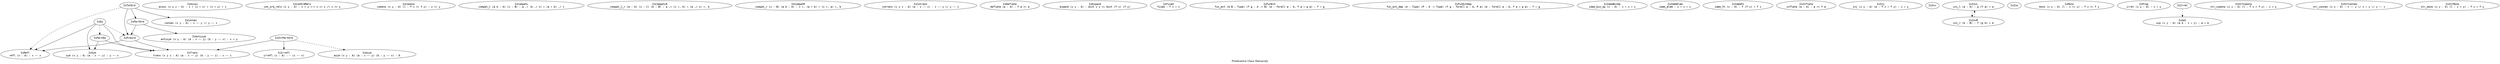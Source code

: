 digraph Is {
  label = "Predicative Class Hierarchy"

  node [fontname = monospace]

  IsAntisym [label = "\N\nantisym (x y : A) (a : x ~~ y) (b : y ~~ x) : x = y"]
  IsAssoc [label = "\N\nassoc (x y z : A) : x + (y + z) = (x + y) + z"]
  IsAsym [label = "\N\nasym (x y : A) (a : x ~~ y) (b : y ~~ x) : 0"]
  IsCohOrdRels [label = "\N\ncoh_ord_rels (x y : A) : x < y <-> x <= y /\\ x <> y"]
  IsComono [label = "\N\ncomono (x y : A) (l : f x <= f y) : x <= y"]
  IsCompatL [label = "\N\ncompat_l (a b : A) (x : B) : a ,+ (b ,+ x) = (a + b) ,+ x"]
  IsCompatLR [label = "\N\ncompat_l_r (a : A) (x : C) (b : B) : a ,+ (x +, b) = (a ,+ x) +, b"]
  IsCompatR [label = "\N\ncompat_r (x : B) (a b : A) : x +, (a + b) = (x +, a) +, b"]
  IsConnex [label = "\N\nconnex (x y : A) : x ~~ y \\/ y ~~ x"]
  IsCotrans [label = "\N\ncotrans (x y z : A) (a : x ~~ z) : x ~~ y \\/ y ~~ z"]
  IsDeflate [label = "\N\ndeflate (a : A) : f a <= a"]
  IsEq [label = "\N"]
  IsExpand [label = "\N\ncontract (x y : A) : dist (f x) (f y) <= dist x y"]
  IsExpand [label = "\N\nexpand (x y : A) : dist x y <= dist (f x) (f y)"]
  IsFixed [label = "\N\nfixed : f x = x"]
  IsFunExt [label = "\N\nfun_ext (A B : Type) (f g : A -> B) (e : forall a : A, f a = g a) : f = g"]
  IsFunExtDep [label = "\N\nfun_ext_dep (A : Type) (P : A -> Type) (f g : forall a : A, P a) (e : forall a : A, f a = g a) : f = g"]
  IsIdemBinOp [label = "\N\nidem_bin_op (x : A) : x + x = x"]
  IsIdemElem [label = "\N\nidem_elem : x + x = x"]
  IsIdemFn [label = "\N\nidem_fn (x : A) : f (f x) = f x"]
  IsInflate [label = "\N\ninflate (a : A) : a <= f a"]
  IsInj [label = "\N\ninj (x y : A) (e : f x = f y) : x = y"]
  IsInv [label = "\N"]
  IsInvL [label = "\N\ninv_l (a : A) : g (f a) = a"]
  IsInvR [label = "\N\ninv_r (b : B) : f (g b) = b"]
  IsIrrefl [label = "\N\nirrefl (x : A) : ~ (x ~~ x)"]
  IsIso [label = "\N"]
  IsMono [label = "\N\nmono (x y : A) (l : x <= y) : f x <= f y"]
  IsPartEq [label = "\N"]
  IsPartOrd [label = "\N"]
  IsPreord [label = "\N"]
  IsProp [label = "\N\nirrel (x y : A) : x = y"]
  IsRefl [label = "\N\nrefl (x : A) : x ~~ x"]
  IsSet [label = "\N\nuip (x y : A) (a b : x = y) : a = b"]
  IsStrComono [label = "\N\nstr_comono (x y : A) (l : f x < f y) : x < y"]
  IsStrConnex [label = "\N\nstr_connex (x y : A) : x ~~ y \\/ x = y \\/ y ~~ x"]
  IsStrMono [label = "\N\nstr_mono (x y : A) (l : x < y) : f x < f y"]
  IsSym [label = "\N\nsym (x y : A) (a : x ~~ y) : y ~~ x"]
  IsTotOrd [label = "\N"]
  IsTrans [label = "\N\ntrans (x y z : A) (a : x ~~ y) (b : y ~~ z) : x ~~ z"]

  // Superclasses and Substructures

  edge [style = solid]

  // This Library

  IsEq -> IsRefl
  IsEq -> IsSym
  IsEq -> IsTrans
  IsPartEq -> IsSym
  IsPartEq -> IsTrans
  IsPartOrd -> IsAntisym
  IsPartOrd -> IsPreord
  IsPreord -> IsRefl
  IsPreord -> IsTrans
  IsStrPartOrd -> IsIrrefl
  IsStrPartOrd -> IsTrans
  IsTotOrd -> IsConnex
  IsTotOrd -> IsPartOrd
  IsTotOrd -> IsPreord

  // Subclasses and Instances

  edge [style = dashed]

  // This Library

  IsInvL -> IsInvR
  IsInvR -> IsInvL
  IsIrrel -> IsSet
  IsTotOrd -> IsRefl

  // Other Libraries

  IsEq -> IsPartEq
  IsEq -> IsPreord
  IsStrPartOrd -> IsAsym
}

